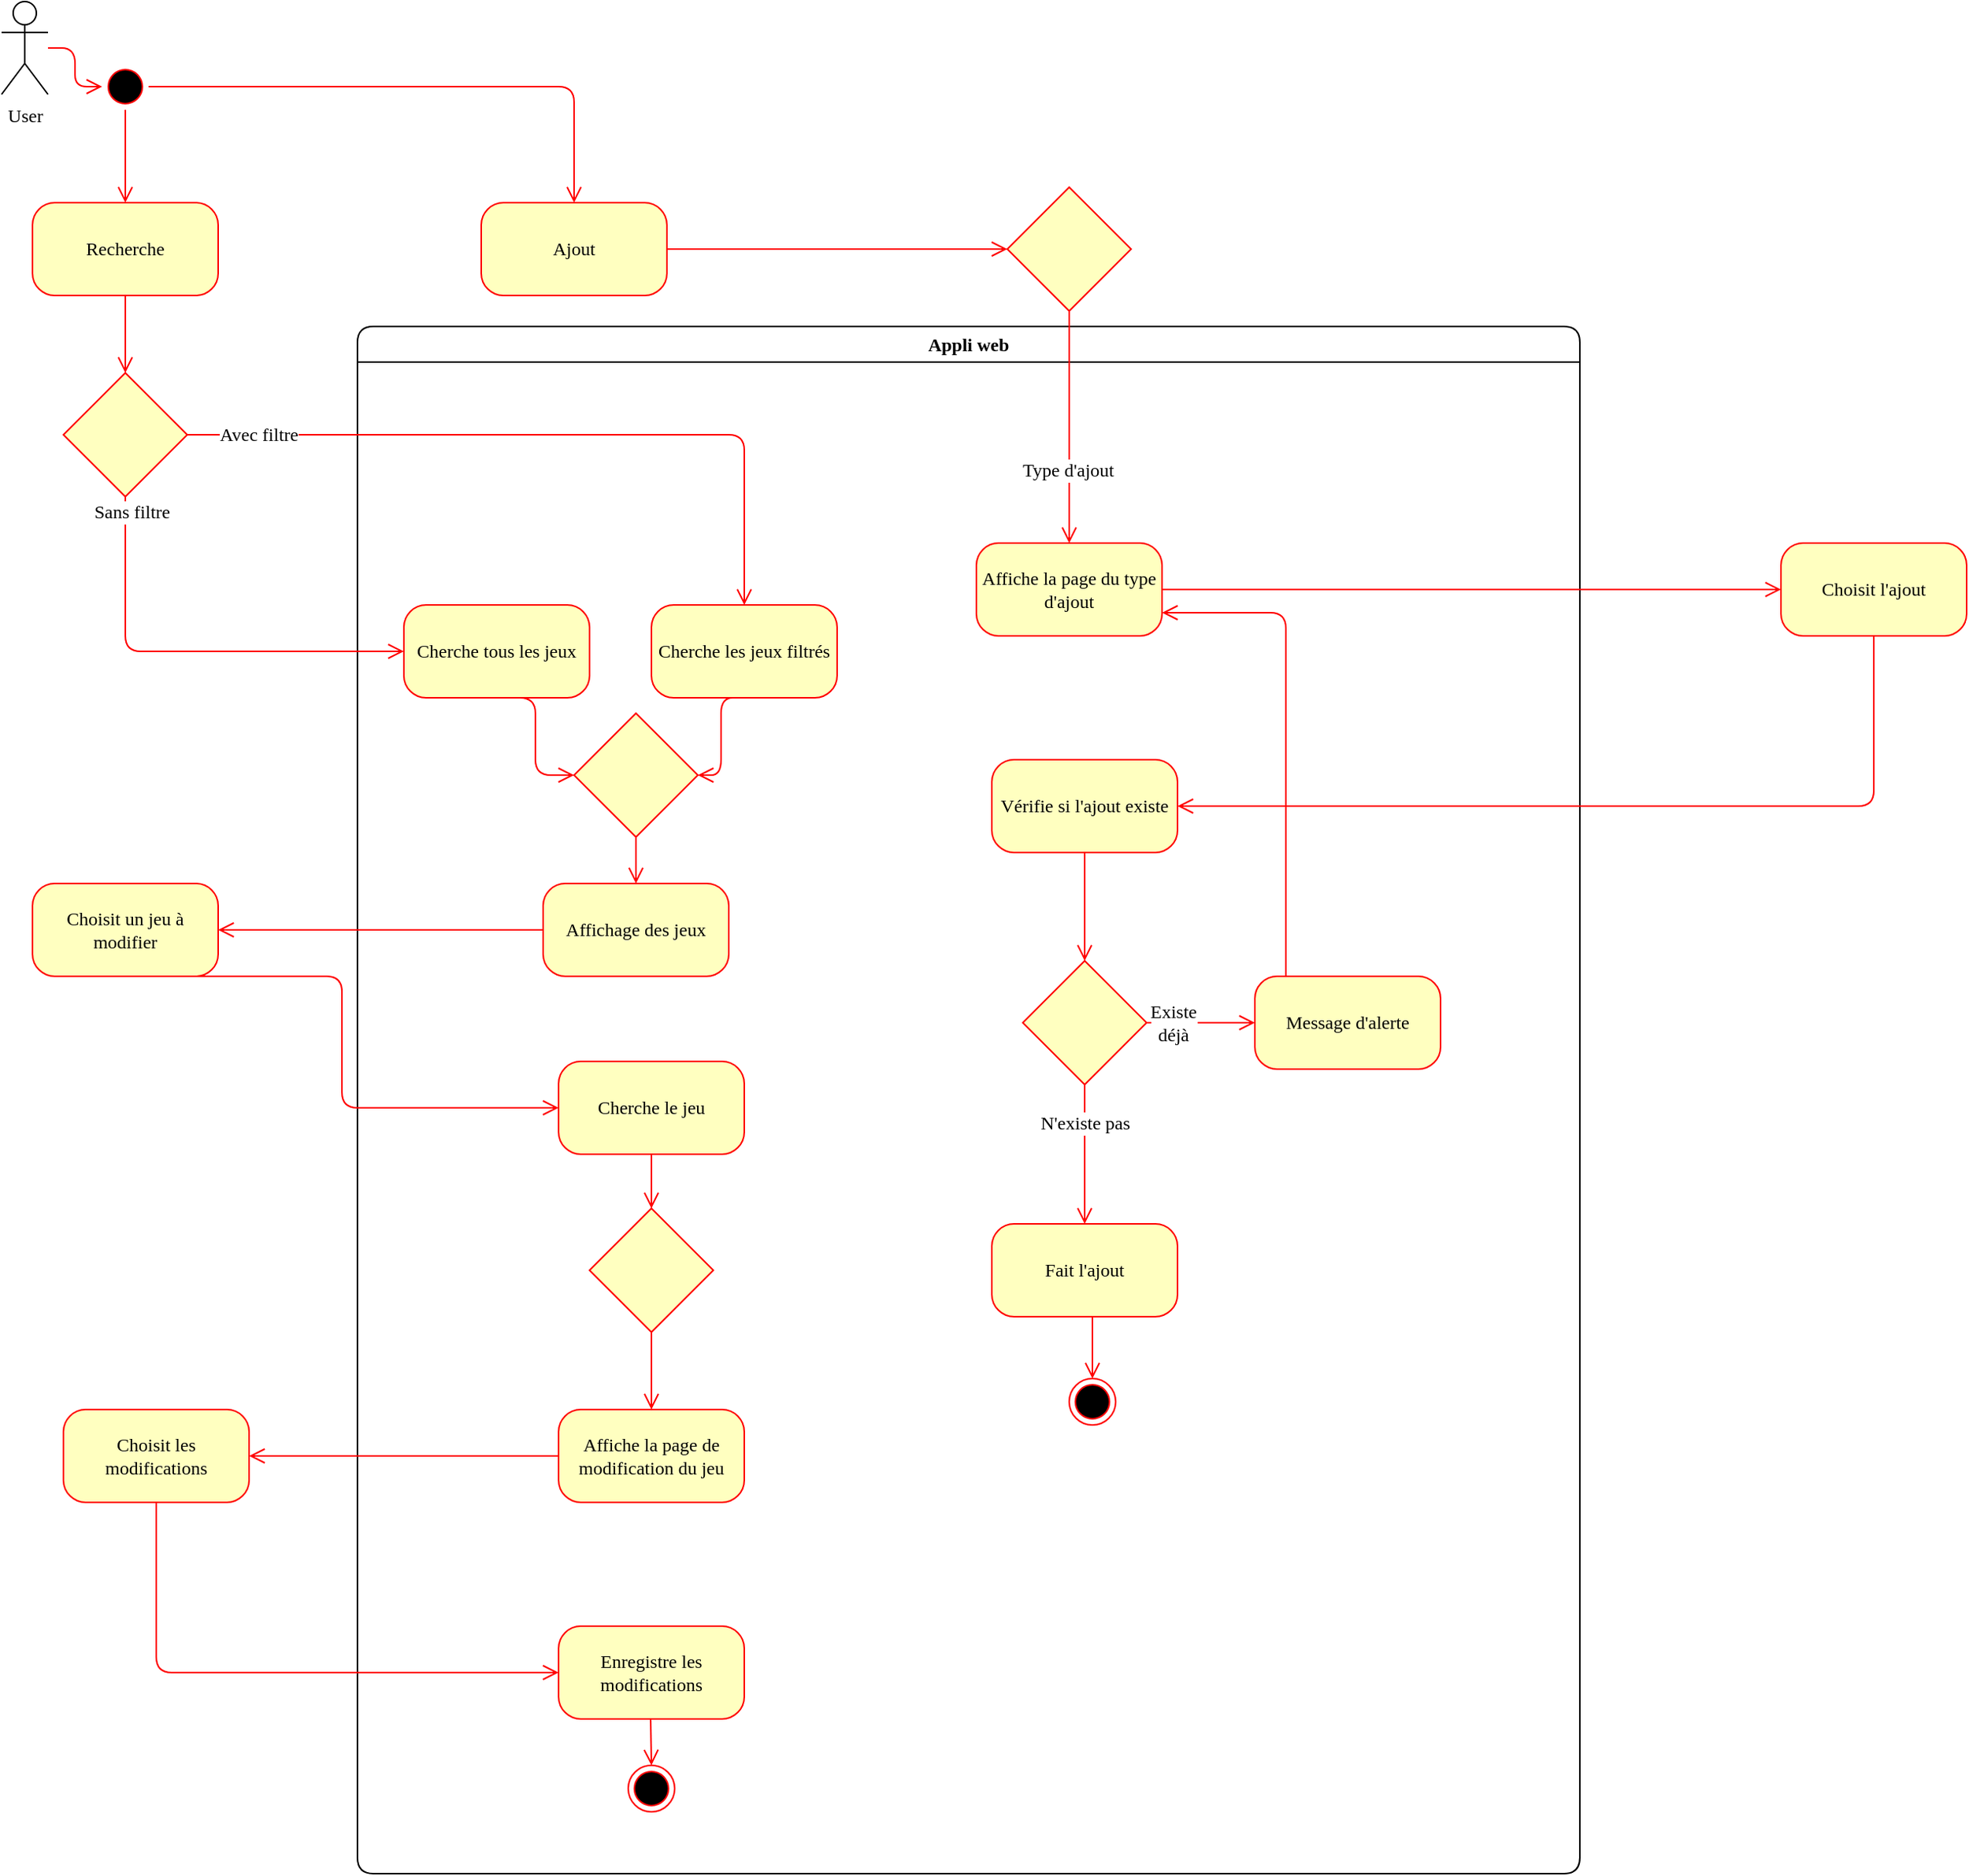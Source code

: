 <mxfile version="20.2.0" type="github">
  <diagram name="Page-1" id="58cdce13-f638-feb5-8d6f-7d28b1aa9fa0">
    <mxGraphModel dx="1298" dy="1510" grid="1" gridSize="10" guides="1" tooltips="1" connect="1" arrows="1" fold="1" page="1" pageScale="1" pageWidth="1100" pageHeight="850" background="none" math="0" shadow="0">
      <root>
        <mxCell id="0" />
        <mxCell id="1" parent="0" />
        <mxCell id="n5EENzQxj84cjImb0H1i-2" style="edgeStyle=elbowEdgeStyle;shape=connector;rounded=1;orthogonalLoop=1;jettySize=auto;html=1;entryX=0.5;entryY=0;entryDx=0;entryDy=0;labelBackgroundColor=none;fontFamily=Verdana;fontSize=12;fontColor=default;endArrow=open;endSize=8;strokeColor=#ff0000;" edge="1" parent="1" source="382b91b5511bd0f7-1" target="n5EENzQxj84cjImb0H1i-1">
          <mxGeometry relative="1" as="geometry">
            <Array as="points">
              <mxPoint x="540" y="-190" />
              <mxPoint x="430" y="-230" />
            </Array>
          </mxGeometry>
        </mxCell>
        <mxCell id="382b91b5511bd0f7-1" value="" style="ellipse;html=1;shape=startState;fillColor=#000000;strokeColor=#ff0000;rounded=1;shadow=0;comic=0;labelBackgroundColor=none;fontFamily=Verdana;fontSize=12;fontColor=#000000;align=center;direction=south;" parent="1" vertex="1">
          <mxGeometry x="235" y="-240" width="30" height="30" as="geometry" />
        </mxCell>
        <mxCell id="h1i1fMUlBGNaVs3A6D3q-11" style="edgeStyle=elbowEdgeStyle;shape=connector;rounded=1;orthogonalLoop=1;jettySize=auto;html=1;exitX=0.5;exitY=1;exitDx=0;exitDy=0;entryX=0.5;entryY=0;entryDx=0;entryDy=0;labelBackgroundColor=none;fontFamily=Verdana;fontSize=12;fontColor=default;endArrow=open;endSize=8;strokeColor=#ff0000;" parent="1" source="382b91b5511bd0f7-6" target="h1i1fMUlBGNaVs3A6D3q-4" edge="1">
          <mxGeometry relative="1" as="geometry" />
        </mxCell>
        <mxCell id="382b91b5511bd0f7-6" value="Recherche" style="rounded=1;whiteSpace=wrap;html=1;arcSize=24;fillColor=#ffffc0;strokeColor=#ff0000;shadow=0;comic=0;labelBackgroundColor=none;fontFamily=Verdana;fontSize=12;fontColor=#000000;align=center;" parent="1" vertex="1">
          <mxGeometry x="190" y="-150" width="120" height="60" as="geometry" />
        </mxCell>
        <mxCell id="2a3bc250acf0617d-7" value="&lt;div&gt;Appli web&lt;/div&gt;" style="swimlane;whiteSpace=wrap;html=1;rounded=1;shadow=0;comic=0;labelBackgroundColor=none;strokeWidth=1;fontFamily=Verdana;fontSize=12;align=center;" parent="1" vertex="1">
          <mxGeometry x="400" y="-70" width="790" height="1000" as="geometry" />
        </mxCell>
        <mxCell id="h1i1fMUlBGNaVs3A6D3q-15" style="edgeStyle=elbowEdgeStyle;shape=connector;rounded=1;orthogonalLoop=1;jettySize=auto;html=1;exitX=0.5;exitY=1;exitDx=0;exitDy=0;entryX=0;entryY=0.5;entryDx=0;entryDy=0;labelBackgroundColor=none;fontFamily=Verdana;fontSize=12;fontColor=default;endArrow=open;endSize=8;strokeColor=#ff0000;" parent="2a3bc250acf0617d-7" source="382b91b5511bd0f7-8" target="h1i1fMUlBGNaVs3A6D3q-14" edge="1">
          <mxGeometry relative="1" as="geometry" />
        </mxCell>
        <mxCell id="382b91b5511bd0f7-8" value="Cherche tous les jeux" style="rounded=1;whiteSpace=wrap;html=1;arcSize=24;fillColor=#ffffc0;strokeColor=#ff0000;shadow=0;comic=0;labelBackgroundColor=none;fontFamily=Verdana;fontSize=12;fontColor=#000000;align=center;" parent="2a3bc250acf0617d-7" vertex="1">
          <mxGeometry x="30" y="180" width="120" height="60" as="geometry" />
        </mxCell>
        <mxCell id="3cde6dad864a17aa-1" value="Affichage des jeux" style="rounded=1;whiteSpace=wrap;html=1;arcSize=24;fillColor=#ffffc0;strokeColor=#ff0000;shadow=0;comic=0;labelBackgroundColor=none;fontFamily=Verdana;fontSize=12;fontColor=#000000;align=center;" parent="2a3bc250acf0617d-7" vertex="1">
          <mxGeometry x="120" y="360" width="120" height="60" as="geometry" />
        </mxCell>
        <mxCell id="3cde6dad864a17aa-2" value="Cherche le jeu" style="rounded=1;whiteSpace=wrap;html=1;arcSize=24;fillColor=#ffffc0;strokeColor=#ff0000;shadow=0;comic=0;labelBackgroundColor=none;fontFamily=Verdana;fontSize=12;fontColor=#000000;align=center;" parent="2a3bc250acf0617d-7" vertex="1">
          <mxGeometry x="130" y="475" width="120" height="60" as="geometry" />
        </mxCell>
        <mxCell id="h1i1fMUlBGNaVs3A6D3q-16" style="edgeStyle=elbowEdgeStyle;shape=connector;rounded=1;orthogonalLoop=1;jettySize=auto;html=1;exitX=0.5;exitY=1;exitDx=0;exitDy=0;entryX=1;entryY=0.5;entryDx=0;entryDy=0;labelBackgroundColor=none;fontFamily=Verdana;fontSize=12;fontColor=default;endArrow=open;endSize=8;strokeColor=#ff0000;" parent="2a3bc250acf0617d-7" source="h1i1fMUlBGNaVs3A6D3q-6" target="h1i1fMUlBGNaVs3A6D3q-14" edge="1">
          <mxGeometry relative="1" as="geometry" />
        </mxCell>
        <mxCell id="h1i1fMUlBGNaVs3A6D3q-6" value="Cherche les jeux filtrés" style="rounded=1;whiteSpace=wrap;html=1;arcSize=24;fillColor=#ffffc0;strokeColor=#ff0000;shadow=0;comic=0;labelBackgroundColor=none;fontFamily=Verdana;fontSize=12;fontColor=#000000;align=center;" parent="2a3bc250acf0617d-7" vertex="1">
          <mxGeometry x="190" y="180" width="120" height="60" as="geometry" />
        </mxCell>
        <mxCell id="h1i1fMUlBGNaVs3A6D3q-17" style="edgeStyle=elbowEdgeStyle;shape=connector;rounded=1;orthogonalLoop=1;jettySize=auto;html=1;exitX=0.5;exitY=1;exitDx=0;exitDy=0;entryX=0.5;entryY=0;entryDx=0;entryDy=0;labelBackgroundColor=none;fontFamily=Verdana;fontSize=12;fontColor=default;endArrow=open;endSize=8;strokeColor=#ff0000;" parent="2a3bc250acf0617d-7" source="h1i1fMUlBGNaVs3A6D3q-14" target="3cde6dad864a17aa-1" edge="1">
          <mxGeometry relative="1" as="geometry" />
        </mxCell>
        <mxCell id="h1i1fMUlBGNaVs3A6D3q-14" value="" style="rhombus;whiteSpace=wrap;html=1;strokeColor=#ff0000;fontFamily=Verdana;fillColor=#ffffc0;fontColor=#000000;rounded=0;arcSize=24;shadow=0;comic=0;labelBackgroundColor=none;" parent="2a3bc250acf0617d-7" vertex="1">
          <mxGeometry x="140" y="250" width="80" height="80" as="geometry" />
        </mxCell>
        <mxCell id="h1i1fMUlBGNaVs3A6D3q-37" value="" style="edgeStyle=elbowEdgeStyle;shape=connector;rounded=1;orthogonalLoop=1;jettySize=auto;html=1;labelBackgroundColor=none;fontFamily=Verdana;fontSize=12;fontColor=default;endArrow=open;endSize=8;strokeColor=#ff0000;" parent="2a3bc250acf0617d-7" source="h1i1fMUlBGNaVs3A6D3q-34" target="h1i1fMUlBGNaVs3A6D3q-36" edge="1">
          <mxGeometry relative="1" as="geometry" />
        </mxCell>
        <mxCell id="h1i1fMUlBGNaVs3A6D3q-34" value="" style="rhombus;whiteSpace=wrap;html=1;fontFamily=Verdana;fillColor=#ffffc0;strokeColor=#ff0000;fontColor=#000000;rounded=0;arcSize=24;shadow=0;comic=0;labelBackgroundColor=none;" parent="2a3bc250acf0617d-7" vertex="1">
          <mxGeometry x="150" y="570" width="80" height="80" as="geometry" />
        </mxCell>
        <mxCell id="h1i1fMUlBGNaVs3A6D3q-35" value="" style="edgeStyle=elbowEdgeStyle;shape=connector;rounded=1;orthogonalLoop=1;jettySize=auto;html=1;labelBackgroundColor=none;fontFamily=Verdana;fontSize=12;fontColor=default;endArrow=open;endSize=8;strokeColor=#ff0000;" parent="2a3bc250acf0617d-7" source="3cde6dad864a17aa-2" target="h1i1fMUlBGNaVs3A6D3q-34" edge="1">
          <mxGeometry relative="1" as="geometry" />
        </mxCell>
        <mxCell id="h1i1fMUlBGNaVs3A6D3q-36" value="Affiche la page de modification du jeu" style="whiteSpace=wrap;html=1;fontFamily=Verdana;fillColor=#ffffc0;strokeColor=#ff0000;fontColor=#000000;rounded=1;arcSize=24;shadow=0;comic=0;labelBackgroundColor=none;" parent="2a3bc250acf0617d-7" vertex="1">
          <mxGeometry x="130" y="700" width="120" height="60" as="geometry" />
        </mxCell>
        <mxCell id="h1i1fMUlBGNaVs3A6D3q-43" value="Enregistre les modifications" style="whiteSpace=wrap;html=1;fontFamily=Verdana;fillColor=#ffffc0;strokeColor=#ff0000;fontColor=#000000;rounded=1;arcSize=24;shadow=0;comic=0;labelBackgroundColor=none;" parent="2a3bc250acf0617d-7" vertex="1">
          <mxGeometry x="130" y="840" width="120" height="60" as="geometry" />
        </mxCell>
        <mxCell id="n5EENzQxj84cjImb0H1i-5" value="Affiche la page du type d&#39;ajout" style="whiteSpace=wrap;html=1;fontFamily=Verdana;fillColor=#ffffc0;strokeColor=#ff0000;fontColor=#000000;rounded=1;arcSize=24;shadow=0;comic=0;labelBackgroundColor=none;" vertex="1" parent="2a3bc250acf0617d-7">
          <mxGeometry x="400" y="140" width="120" height="60" as="geometry" />
        </mxCell>
        <mxCell id="n5EENzQxj84cjImb0H1i-13" value="" style="edgeStyle=elbowEdgeStyle;shape=connector;rounded=1;orthogonalLoop=1;jettySize=auto;html=1;labelBackgroundColor=none;fontFamily=Verdana;fontSize=12;fontColor=default;endArrow=open;endSize=8;strokeColor=#ff0000;" edge="1" parent="2a3bc250acf0617d-7" source="n5EENzQxj84cjImb0H1i-10" target="n5EENzQxj84cjImb0H1i-12">
          <mxGeometry relative="1" as="geometry" />
        </mxCell>
        <mxCell id="n5EENzQxj84cjImb0H1i-10" value="Vérifie si l&#39;ajout existe" style="whiteSpace=wrap;html=1;fontFamily=Verdana;fillColor=#ffffc0;strokeColor=#ff0000;fontColor=#000000;rounded=1;arcSize=24;shadow=0;comic=0;labelBackgroundColor=none;" vertex="1" parent="2a3bc250acf0617d-7">
          <mxGeometry x="410" y="280" width="120" height="60" as="geometry" />
        </mxCell>
        <mxCell id="n5EENzQxj84cjImb0H1i-21" value="" style="edgeStyle=elbowEdgeStyle;shape=connector;rounded=1;orthogonalLoop=1;jettySize=auto;html=1;labelBackgroundColor=none;fontFamily=Verdana;fontSize=12;fontColor=default;endArrow=open;endSize=8;strokeColor=#ff0000;" edge="1" parent="2a3bc250acf0617d-7" source="n5EENzQxj84cjImb0H1i-12" target="n5EENzQxj84cjImb0H1i-20">
          <mxGeometry relative="1" as="geometry" />
        </mxCell>
        <mxCell id="n5EENzQxj84cjImb0H1i-22" value="N&#39;existe pas" style="edgeLabel;html=1;align=center;verticalAlign=middle;resizable=0;points=[];fontSize=12;fontFamily=Verdana;fontColor=default;" vertex="1" connectable="0" parent="n5EENzQxj84cjImb0H1i-21">
          <mxGeometry x="-0.452" relative="1" as="geometry">
            <mxPoint as="offset" />
          </mxGeometry>
        </mxCell>
        <mxCell id="n5EENzQxj84cjImb0H1i-12" value="" style="rhombus;whiteSpace=wrap;html=1;fontFamily=Verdana;fillColor=#ffffc0;strokeColor=#ff0000;fontColor=#000000;rounded=0;arcSize=24;shadow=0;comic=0;labelBackgroundColor=none;" vertex="1" parent="2a3bc250acf0617d-7">
          <mxGeometry x="430" y="410" width="80" height="80" as="geometry" />
        </mxCell>
        <mxCell id="n5EENzQxj84cjImb0H1i-19" style="edgeStyle=elbowEdgeStyle;shape=connector;rounded=1;orthogonalLoop=1;jettySize=auto;html=1;entryX=1;entryY=0.75;entryDx=0;entryDy=0;labelBackgroundColor=none;fontFamily=Verdana;fontSize=12;fontColor=default;endArrow=open;endSize=8;strokeColor=#ff0000;" edge="1" parent="2a3bc250acf0617d-7" source="n5EENzQxj84cjImb0H1i-14" target="n5EENzQxj84cjImb0H1i-5">
          <mxGeometry relative="1" as="geometry">
            <Array as="points">
              <mxPoint x="600" y="320" />
            </Array>
          </mxGeometry>
        </mxCell>
        <mxCell id="n5EENzQxj84cjImb0H1i-14" value="Message d&#39;alerte" style="whiteSpace=wrap;html=1;fontFamily=Verdana;fillColor=#ffffc0;strokeColor=#ff0000;fontColor=#000000;rounded=1;arcSize=24;shadow=0;comic=0;labelBackgroundColor=none;" vertex="1" parent="2a3bc250acf0617d-7">
          <mxGeometry x="580" y="420" width="120" height="60" as="geometry" />
        </mxCell>
        <mxCell id="n5EENzQxj84cjImb0H1i-15" value="" style="edgeStyle=elbowEdgeStyle;shape=connector;rounded=1;orthogonalLoop=1;jettySize=auto;html=1;labelBackgroundColor=none;fontFamily=Verdana;fontSize=12;fontColor=default;endArrow=open;endSize=8;strokeColor=#ff0000;" edge="1" parent="2a3bc250acf0617d-7" source="n5EENzQxj84cjImb0H1i-12" target="n5EENzQxj84cjImb0H1i-14">
          <mxGeometry relative="1" as="geometry" />
        </mxCell>
        <mxCell id="n5EENzQxj84cjImb0H1i-16" value="&lt;div&gt;Existe&lt;/div&gt;&lt;div&gt;déjà&lt;br&gt;&lt;/div&gt;" style="edgeLabel;html=1;align=center;verticalAlign=middle;resizable=0;points=[];fontSize=12;fontFamily=Verdana;fontColor=default;" vertex="1" connectable="0" parent="n5EENzQxj84cjImb0H1i-15">
          <mxGeometry x="-0.514" relative="1" as="geometry">
            <mxPoint as="offset" />
          </mxGeometry>
        </mxCell>
        <mxCell id="n5EENzQxj84cjImb0H1i-25" style="edgeStyle=elbowEdgeStyle;shape=connector;rounded=1;orthogonalLoop=1;jettySize=auto;html=1;entryX=0.5;entryY=0;entryDx=0;entryDy=0;labelBackgroundColor=none;fontFamily=Verdana;fontSize=12;fontColor=default;endArrow=open;endSize=8;strokeColor=#ff0000;" edge="1" parent="2a3bc250acf0617d-7" source="n5EENzQxj84cjImb0H1i-20" target="n5EENzQxj84cjImb0H1i-23">
          <mxGeometry relative="1" as="geometry" />
        </mxCell>
        <mxCell id="n5EENzQxj84cjImb0H1i-20" value="Fait l&#39;ajout" style="whiteSpace=wrap;html=1;fontFamily=Verdana;fillColor=#ffffc0;strokeColor=#ff0000;fontColor=#000000;rounded=1;arcSize=24;shadow=0;comic=0;labelBackgroundColor=none;" vertex="1" parent="2a3bc250acf0617d-7">
          <mxGeometry x="410" y="580" width="120" height="60" as="geometry" />
        </mxCell>
        <mxCell id="n5EENzQxj84cjImb0H1i-23" value="" style="ellipse;html=1;shape=endState;fillColor=#000000;strokeColor=#ff0000;rounded=1;shadow=0;comic=0;labelBackgroundColor=none;fontFamily=Verdana;fontSize=12;fontColor=#000000;align=center;" vertex="1" parent="2a3bc250acf0617d-7">
          <mxGeometry x="460" y="680" width="30" height="30" as="geometry" />
        </mxCell>
        <mxCell id="n5EENzQxj84cjImb0H1i-26" style="edgeStyle=elbowEdgeStyle;shape=connector;rounded=1;orthogonalLoop=1;jettySize=auto;html=1;entryX=0.5;entryY=0;entryDx=0;entryDy=0;labelBackgroundColor=none;fontFamily=Verdana;fontSize=12;fontColor=default;endArrow=open;endSize=8;strokeColor=#ff0000;" edge="1" target="n5EENzQxj84cjImb0H1i-27" parent="2a3bc250acf0617d-7">
          <mxGeometry relative="1" as="geometry">
            <mxPoint x="189.5" y="900" as="sourcePoint" />
          </mxGeometry>
        </mxCell>
        <mxCell id="n5EENzQxj84cjImb0H1i-27" value="" style="ellipse;html=1;shape=endState;fillColor=#000000;strokeColor=#ff0000;rounded=1;shadow=0;comic=0;labelBackgroundColor=none;fontFamily=Verdana;fontSize=12;fontColor=#000000;align=center;" vertex="1" parent="2a3bc250acf0617d-7">
          <mxGeometry x="175" y="930" width="30" height="30" as="geometry" />
        </mxCell>
        <mxCell id="2a3bc250acf0617d-9" style="edgeStyle=orthogonalEdgeStyle;html=1;labelBackgroundColor=none;endArrow=open;endSize=8;strokeColor=#ff0000;fontFamily=Verdana;fontSize=12;align=left;" parent="1" source="382b91b5511bd0f7-1" target="382b91b5511bd0f7-6" edge="1">
          <mxGeometry relative="1" as="geometry" />
        </mxCell>
        <mxCell id="h1i1fMUlBGNaVs3A6D3q-7" style="edgeStyle=orthogonalEdgeStyle;rounded=1;orthogonalLoop=1;jettySize=auto;html=1;exitX=0.5;exitY=1;exitDx=0;exitDy=0;entryX=0;entryY=0.5;entryDx=0;entryDy=0;labelBackgroundColor=none;endArrow=open;fontSize=12;fontFamily=Verdana;align=left;strokeColor=#ff0000;endSize=8;" parent="1" source="h1i1fMUlBGNaVs3A6D3q-4" target="382b91b5511bd0f7-8" edge="1">
          <mxGeometry relative="1" as="geometry">
            <mxPoint x="249.588" y="150" as="targetPoint" />
          </mxGeometry>
        </mxCell>
        <mxCell id="h1i1fMUlBGNaVs3A6D3q-9" value="&lt;div&gt;Sans filtre&lt;/div&gt;" style="edgeLabel;html=1;align=center;verticalAlign=middle;resizable=0;points=[];fontSize=12;fontFamily=Verdana;fontColor=default;" parent="h1i1fMUlBGNaVs3A6D3q-7" vertex="1" connectable="0">
          <mxGeometry x="0.243" y="-2" relative="1" as="geometry">
            <mxPoint x="-70" y="-92" as="offset" />
          </mxGeometry>
        </mxCell>
        <mxCell id="h1i1fMUlBGNaVs3A6D3q-8" style="edgeStyle=elbowEdgeStyle;shape=connector;rounded=1;orthogonalLoop=1;jettySize=auto;html=1;entryX=0.5;entryY=0;entryDx=0;entryDy=0;labelBackgroundColor=none;fontFamily=Verdana;fontSize=12;fontColor=default;endArrow=open;endSize=8;strokeColor=#ff0000;" parent="1" source="h1i1fMUlBGNaVs3A6D3q-4" target="h1i1fMUlBGNaVs3A6D3q-6" edge="1">
          <mxGeometry relative="1" as="geometry">
            <Array as="points">
              <mxPoint x="650" />
            </Array>
          </mxGeometry>
        </mxCell>
        <mxCell id="h1i1fMUlBGNaVs3A6D3q-10" value="&lt;div&gt;Avec filtre&lt;/div&gt;" style="edgeLabel;html=1;align=center;verticalAlign=middle;resizable=0;points=[];fontSize=12;fontFamily=Verdana;fontColor=default;" parent="h1i1fMUlBGNaVs3A6D3q-8" vertex="1" connectable="0">
          <mxGeometry x="-0.281" y="-2" relative="1" as="geometry">
            <mxPoint x="-123" y="-2" as="offset" />
          </mxGeometry>
        </mxCell>
        <mxCell id="h1i1fMUlBGNaVs3A6D3q-4" value="" style="rhombus;whiteSpace=wrap;html=1;strokeColor=#ff0000;fontFamily=Verdana;fillColor=#ffffc0;fontColor=#000000;rounded=0;arcSize=24;shadow=0;comic=0;labelBackgroundColor=none;" parent="1" vertex="1">
          <mxGeometry x="210" y="-40" width="80" height="80" as="geometry" />
        </mxCell>
        <mxCell id="h1i1fMUlBGNaVs3A6D3q-20" style="edgeStyle=elbowEdgeStyle;shape=connector;rounded=1;orthogonalLoop=1;jettySize=auto;html=1;exitX=0.5;exitY=1;exitDx=0;exitDy=0;labelBackgroundColor=none;fontFamily=Verdana;fontSize=12;fontColor=default;endArrow=open;endSize=8;strokeColor=#ff0000;entryX=0;entryY=0.5;entryDx=0;entryDy=0;" parent="1" source="h1i1fMUlBGNaVs3A6D3q-18" target="3cde6dad864a17aa-2" edge="1">
          <mxGeometry relative="1" as="geometry">
            <mxPoint x="249.588" y="440" as="targetPoint" />
          </mxGeometry>
        </mxCell>
        <mxCell id="h1i1fMUlBGNaVs3A6D3q-18" value="Choisit un jeu à modifier" style="rounded=1;whiteSpace=wrap;html=1;arcSize=24;fillColor=#ffffc0;strokeColor=#ff0000;shadow=0;comic=0;labelBackgroundColor=none;fontFamily=Verdana;fontSize=12;fontColor=#000000;align=center;" parent="1" vertex="1">
          <mxGeometry x="190" y="290" width="120" height="60" as="geometry" />
        </mxCell>
        <mxCell id="h1i1fMUlBGNaVs3A6D3q-19" style="edgeStyle=elbowEdgeStyle;shape=connector;rounded=1;orthogonalLoop=1;jettySize=auto;html=1;exitX=0;exitY=0.5;exitDx=0;exitDy=0;entryX=1;entryY=0.5;entryDx=0;entryDy=0;labelBackgroundColor=none;fontFamily=Verdana;fontSize=12;fontColor=default;endArrow=open;endSize=8;strokeColor=#ff0000;" parent="1" source="3cde6dad864a17aa-1" target="h1i1fMUlBGNaVs3A6D3q-18" edge="1">
          <mxGeometry relative="1" as="geometry" />
        </mxCell>
        <mxCell id="h1i1fMUlBGNaVs3A6D3q-25" style="edgeStyle=elbowEdgeStyle;shape=connector;rounded=1;orthogonalLoop=1;jettySize=auto;html=1;entryX=0.5;entryY=1;entryDx=0;entryDy=0;labelBackgroundColor=none;fontFamily=Verdana;fontSize=12;fontColor=default;endArrow=open;endSize=8;strokeColor=#ff0000;" parent="1" source="h1i1fMUlBGNaVs3A6D3q-24" target="382b91b5511bd0f7-1" edge="1">
          <mxGeometry relative="1" as="geometry" />
        </mxCell>
        <mxCell id="h1i1fMUlBGNaVs3A6D3q-24" value="User" style="shape=umlActor;verticalLabelPosition=bottom;verticalAlign=top;html=1;outlineConnect=0;rounded=0;fontFamily=Verdana;fontSize=12;fontColor=default;strokeColor=default;" parent="1" vertex="1">
          <mxGeometry x="170" y="-280" width="30" height="60" as="geometry" />
        </mxCell>
        <mxCell id="h1i1fMUlBGNaVs3A6D3q-44" value="" style="edgeStyle=elbowEdgeStyle;shape=connector;rounded=1;orthogonalLoop=1;jettySize=auto;html=1;labelBackgroundColor=none;fontFamily=Verdana;fontSize=12;fontColor=default;endArrow=open;endSize=8;strokeColor=#ff0000;" parent="1" source="h1i1fMUlBGNaVs3A6D3q-41" target="h1i1fMUlBGNaVs3A6D3q-43" edge="1">
          <mxGeometry relative="1" as="geometry">
            <Array as="points">
              <mxPoint x="270" y="800" />
              <mxPoint x="270" y="780" />
            </Array>
          </mxGeometry>
        </mxCell>
        <mxCell id="h1i1fMUlBGNaVs3A6D3q-41" value="Choisit les modifications" style="whiteSpace=wrap;html=1;fontFamily=Verdana;fillColor=#ffffc0;strokeColor=#ff0000;fontColor=#000000;rounded=1;arcSize=24;shadow=0;comic=0;labelBackgroundColor=none;" parent="1" vertex="1">
          <mxGeometry x="210" y="630" width="120" height="60" as="geometry" />
        </mxCell>
        <mxCell id="h1i1fMUlBGNaVs3A6D3q-42" value="" style="edgeStyle=elbowEdgeStyle;shape=connector;rounded=1;orthogonalLoop=1;jettySize=auto;html=1;labelBackgroundColor=none;fontFamily=Verdana;fontSize=12;fontColor=default;endArrow=open;endSize=8;strokeColor=#ff0000;" parent="1" source="h1i1fMUlBGNaVs3A6D3q-36" target="h1i1fMUlBGNaVs3A6D3q-41" edge="1">
          <mxGeometry relative="1" as="geometry" />
        </mxCell>
        <mxCell id="n5EENzQxj84cjImb0H1i-4" value="" style="edgeStyle=elbowEdgeStyle;shape=connector;rounded=1;orthogonalLoop=1;jettySize=auto;html=1;labelBackgroundColor=none;fontFamily=Verdana;fontSize=12;fontColor=default;endArrow=open;endSize=8;strokeColor=#ff0000;" edge="1" parent="1" source="n5EENzQxj84cjImb0H1i-1" target="n5EENzQxj84cjImb0H1i-3">
          <mxGeometry relative="1" as="geometry" />
        </mxCell>
        <mxCell id="n5EENzQxj84cjImb0H1i-1" value="&lt;div&gt;Ajout&lt;/div&gt;" style="rounded=1;whiteSpace=wrap;html=1;arcSize=24;fillColor=#ffffc0;strokeColor=#ff0000;shadow=0;comic=0;labelBackgroundColor=none;fontFamily=Verdana;fontSize=12;fontColor=#000000;align=center;" vertex="1" parent="1">
          <mxGeometry x="480" y="-150" width="120" height="60" as="geometry" />
        </mxCell>
        <mxCell id="n5EENzQxj84cjImb0H1i-6" value="" style="edgeStyle=elbowEdgeStyle;shape=connector;rounded=1;orthogonalLoop=1;jettySize=auto;html=1;labelBackgroundColor=none;fontFamily=Verdana;fontSize=12;fontColor=default;endArrow=open;endSize=8;strokeColor=#ff0000;" edge="1" parent="1" source="n5EENzQxj84cjImb0H1i-3" target="n5EENzQxj84cjImb0H1i-5">
          <mxGeometry relative="1" as="geometry" />
        </mxCell>
        <mxCell id="n5EENzQxj84cjImb0H1i-7" value="Type d&#39;ajout" style="edgeLabel;html=1;align=center;verticalAlign=middle;resizable=0;points=[];fontSize=12;fontFamily=Verdana;fontColor=default;" vertex="1" connectable="0" parent="n5EENzQxj84cjImb0H1i-6">
          <mxGeometry x="0.353" y="-1" relative="1" as="geometry">
            <mxPoint y="1" as="offset" />
          </mxGeometry>
        </mxCell>
        <mxCell id="n5EENzQxj84cjImb0H1i-3" value="" style="rhombus;whiteSpace=wrap;html=1;fontFamily=Verdana;fillColor=#ffffc0;strokeColor=#ff0000;fontColor=#000000;rounded=0;arcSize=24;shadow=0;comic=0;labelBackgroundColor=none;" vertex="1" parent="1">
          <mxGeometry x="820" y="-160" width="80" height="80" as="geometry" />
        </mxCell>
        <mxCell id="n5EENzQxj84cjImb0H1i-11" value="" style="edgeStyle=elbowEdgeStyle;shape=connector;rounded=1;orthogonalLoop=1;jettySize=auto;html=1;labelBackgroundColor=none;fontFamily=Verdana;fontSize=12;fontColor=default;endArrow=open;endSize=8;strokeColor=#ff0000;" edge="1" parent="1" source="n5EENzQxj84cjImb0H1i-8" target="n5EENzQxj84cjImb0H1i-10">
          <mxGeometry relative="1" as="geometry">
            <Array as="points">
              <mxPoint x="1380" y="240" />
            </Array>
          </mxGeometry>
        </mxCell>
        <mxCell id="n5EENzQxj84cjImb0H1i-8" value="Choisit l&#39;ajout" style="whiteSpace=wrap;html=1;fontFamily=Verdana;fillColor=#ffffc0;strokeColor=#ff0000;fontColor=#000000;rounded=1;arcSize=24;shadow=0;comic=0;labelBackgroundColor=none;" vertex="1" parent="1">
          <mxGeometry x="1320" y="70" width="120" height="60" as="geometry" />
        </mxCell>
        <mxCell id="n5EENzQxj84cjImb0H1i-9" value="" style="edgeStyle=elbowEdgeStyle;shape=connector;rounded=1;orthogonalLoop=1;jettySize=auto;html=1;labelBackgroundColor=none;fontFamily=Verdana;fontSize=12;fontColor=default;endArrow=open;endSize=8;strokeColor=#ff0000;" edge="1" parent="1" source="n5EENzQxj84cjImb0H1i-5" target="n5EENzQxj84cjImb0H1i-8">
          <mxGeometry relative="1" as="geometry" />
        </mxCell>
      </root>
    </mxGraphModel>
  </diagram>
</mxfile>
